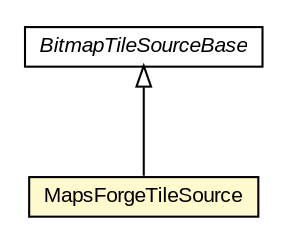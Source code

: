 #!/usr/local/bin/dot
#
# Class diagram 
# Generated by UMLGraph version R5_6-24-gf6e263 (http://www.umlgraph.org/)
#

digraph G {
	edge [fontname="arial",fontsize=10,labelfontname="arial",labelfontsize=10];
	node [fontname="arial",fontsize=10,shape=plaintext];
	nodesep=0.25;
	ranksep=0.5;
	// org.osmdroid.mapsforge.MapsForgeTileSource
	c22 [label=<<table title="org.osmdroid.mapsforge.MapsForgeTileSource" border="0" cellborder="1" cellspacing="0" cellpadding="2" port="p" bgcolor="lemonChiffon" href="./MapsForgeTileSource.html">
		<tr><td><table border="0" cellspacing="0" cellpadding="1">
<tr><td align="center" balign="center"> MapsForgeTileSource </td></tr>
		</table></td></tr>
		</table>>, URL="./MapsForgeTileSource.html", fontname="arial", fontcolor="black", fontsize=10.0];
	//org.osmdroid.mapsforge.MapsForgeTileSource extends org.osmdroid.tileprovider.tilesource.BitmapTileSourceBase
	c24:p -> c22:p [dir=back,arrowtail=empty];
	// org.osmdroid.tileprovider.tilesource.BitmapTileSourceBase
	c24 [label=<<table title="org.osmdroid.tileprovider.tilesource.BitmapTileSourceBase" border="0" cellborder="1" cellspacing="0" cellpadding="2" port="p" href="http://java.sun.com/j2se/1.4.2/docs/api/org/osmdroid/tileprovider/tilesource/BitmapTileSourceBase.html">
		<tr><td><table border="0" cellspacing="0" cellpadding="1">
<tr><td align="center" balign="center"><font face="arial italic"> BitmapTileSourceBase </font></td></tr>
		</table></td></tr>
		</table>>, URL="http://java.sun.com/j2se/1.4.2/docs/api/org/osmdroid/tileprovider/tilesource/BitmapTileSourceBase.html", fontname="arial", fontcolor="black", fontsize=10.0];
}

